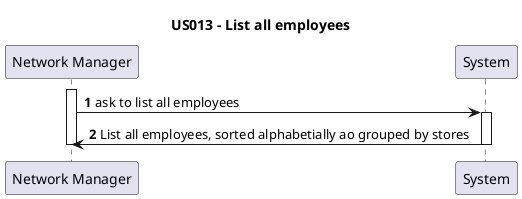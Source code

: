@startuml
'https://plantuml.com/sequence-diagram

title US013 - List all employees

autonumber

participant "Network Manager" as nt
participant "System" as sy

activate nt

    nt -> sy : ask to list all employees

    activate sy

        sy -> nt : List all employees, sorted alphabetially ao grouped by stores

    deactivate sy

deactivate nt

@enduml